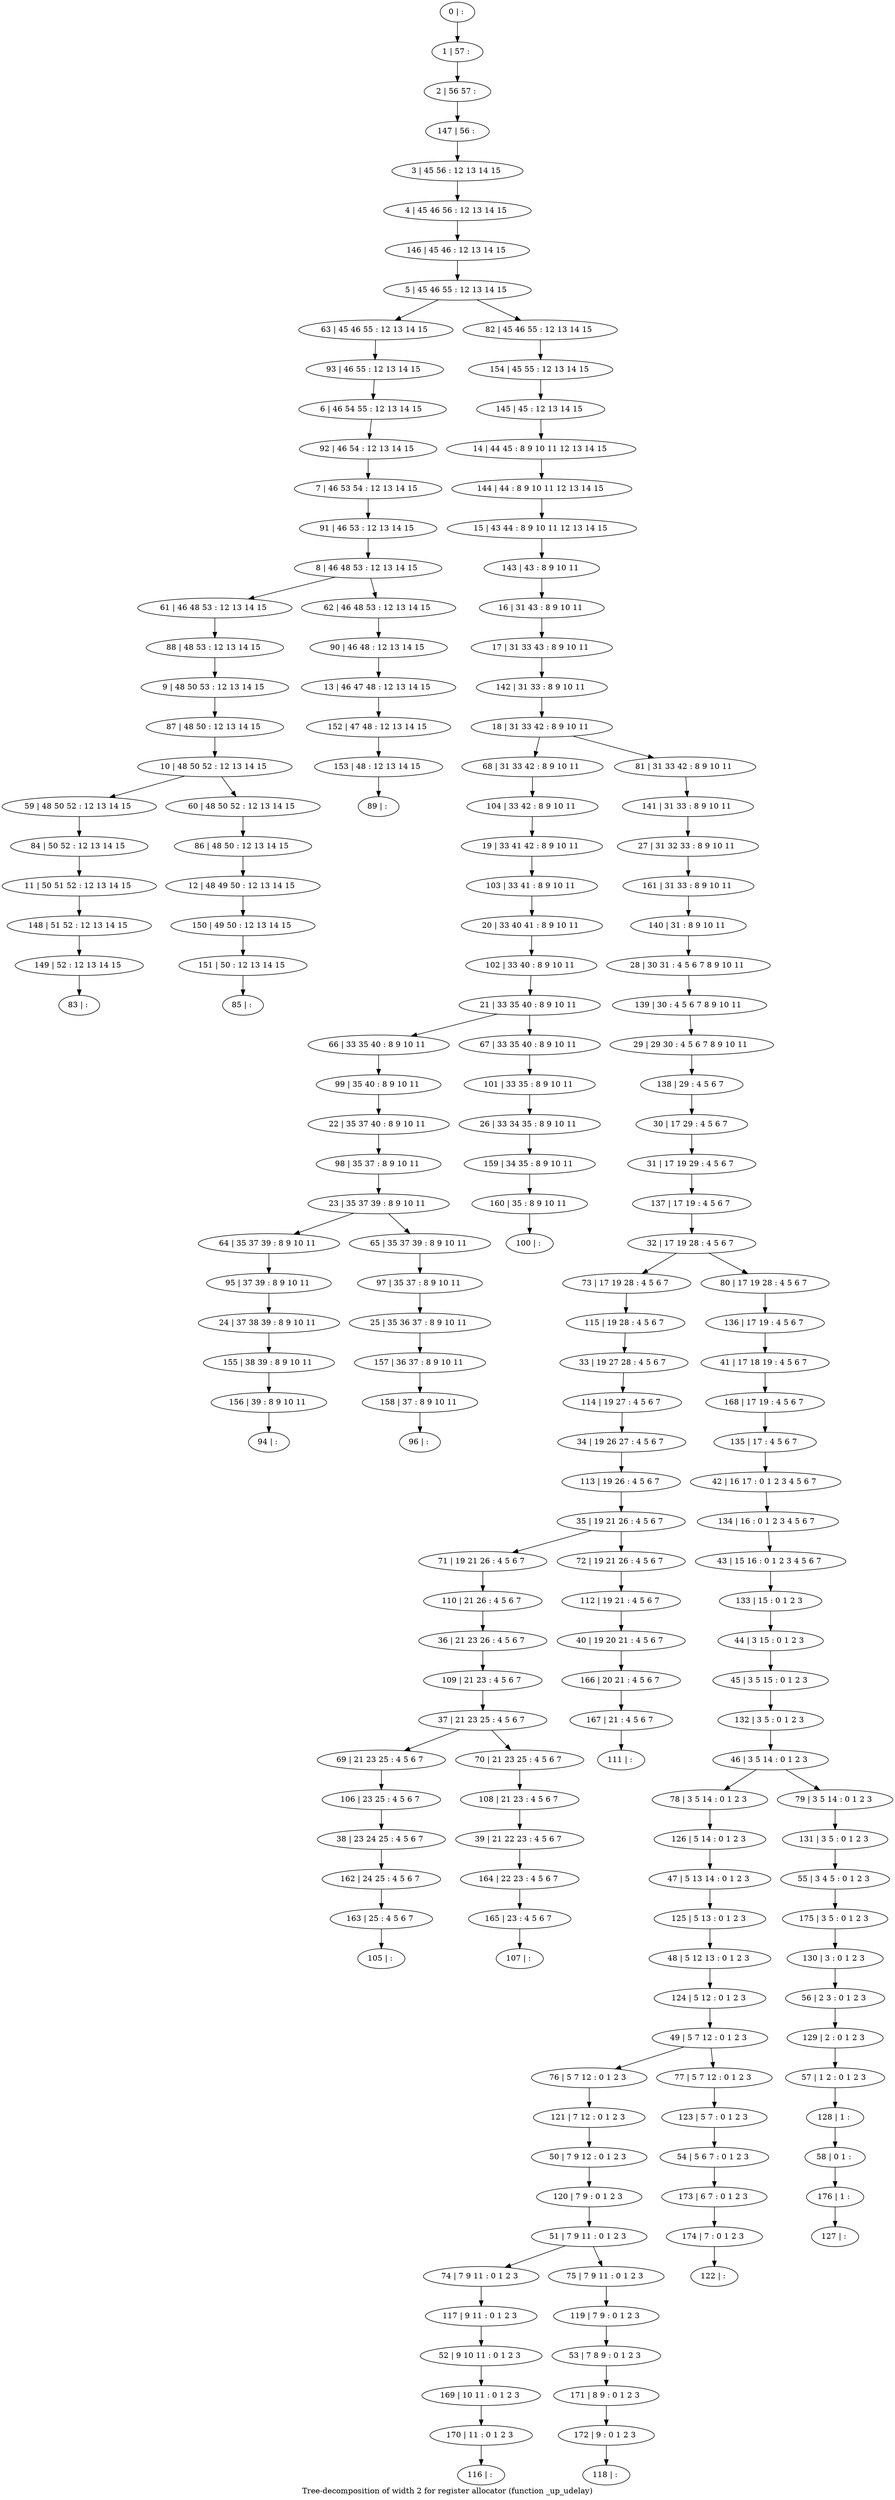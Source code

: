 digraph G {
graph [label="Tree-decomposition of width 2 for register allocator (function _up_udelay)"]
0[label="0 | : "];
1[label="1 | 57 : "];
2[label="2 | 56 57 : "];
3[label="3 | 45 56 : 12 13 14 15 "];
4[label="4 | 45 46 56 : 12 13 14 15 "];
5[label="5 | 45 46 55 : 12 13 14 15 "];
6[label="6 | 46 54 55 : 12 13 14 15 "];
7[label="7 | 46 53 54 : 12 13 14 15 "];
8[label="8 | 46 48 53 : 12 13 14 15 "];
9[label="9 | 48 50 53 : 12 13 14 15 "];
10[label="10 | 48 50 52 : 12 13 14 15 "];
11[label="11 | 50 51 52 : 12 13 14 15 "];
12[label="12 | 48 49 50 : 12 13 14 15 "];
13[label="13 | 46 47 48 : 12 13 14 15 "];
14[label="14 | 44 45 : 8 9 10 11 12 13 14 15 "];
15[label="15 | 43 44 : 8 9 10 11 12 13 14 15 "];
16[label="16 | 31 43 : 8 9 10 11 "];
17[label="17 | 31 33 43 : 8 9 10 11 "];
18[label="18 | 31 33 42 : 8 9 10 11 "];
19[label="19 | 33 41 42 : 8 9 10 11 "];
20[label="20 | 33 40 41 : 8 9 10 11 "];
21[label="21 | 33 35 40 : 8 9 10 11 "];
22[label="22 | 35 37 40 : 8 9 10 11 "];
23[label="23 | 35 37 39 : 8 9 10 11 "];
24[label="24 | 37 38 39 : 8 9 10 11 "];
25[label="25 | 35 36 37 : 8 9 10 11 "];
26[label="26 | 33 34 35 : 8 9 10 11 "];
27[label="27 | 31 32 33 : 8 9 10 11 "];
28[label="28 | 30 31 : 4 5 6 7 8 9 10 11 "];
29[label="29 | 29 30 : 4 5 6 7 8 9 10 11 "];
30[label="30 | 17 29 : 4 5 6 7 "];
31[label="31 | 17 19 29 : 4 5 6 7 "];
32[label="32 | 17 19 28 : 4 5 6 7 "];
33[label="33 | 19 27 28 : 4 5 6 7 "];
34[label="34 | 19 26 27 : 4 5 6 7 "];
35[label="35 | 19 21 26 : 4 5 6 7 "];
36[label="36 | 21 23 26 : 4 5 6 7 "];
37[label="37 | 21 23 25 : 4 5 6 7 "];
38[label="38 | 23 24 25 : 4 5 6 7 "];
39[label="39 | 21 22 23 : 4 5 6 7 "];
40[label="40 | 19 20 21 : 4 5 6 7 "];
41[label="41 | 17 18 19 : 4 5 6 7 "];
42[label="42 | 16 17 : 0 1 2 3 4 5 6 7 "];
43[label="43 | 15 16 : 0 1 2 3 4 5 6 7 "];
44[label="44 | 3 15 : 0 1 2 3 "];
45[label="45 | 3 5 15 : 0 1 2 3 "];
46[label="46 | 3 5 14 : 0 1 2 3 "];
47[label="47 | 5 13 14 : 0 1 2 3 "];
48[label="48 | 5 12 13 : 0 1 2 3 "];
49[label="49 | 5 7 12 : 0 1 2 3 "];
50[label="50 | 7 9 12 : 0 1 2 3 "];
51[label="51 | 7 9 11 : 0 1 2 3 "];
52[label="52 | 9 10 11 : 0 1 2 3 "];
53[label="53 | 7 8 9 : 0 1 2 3 "];
54[label="54 | 5 6 7 : 0 1 2 3 "];
55[label="55 | 3 4 5 : 0 1 2 3 "];
56[label="56 | 2 3 : 0 1 2 3 "];
57[label="57 | 1 2 : 0 1 2 3 "];
58[label="58 | 0 1 : "];
59[label="59 | 48 50 52 : 12 13 14 15 "];
60[label="60 | 48 50 52 : 12 13 14 15 "];
61[label="61 | 46 48 53 : 12 13 14 15 "];
62[label="62 | 46 48 53 : 12 13 14 15 "];
63[label="63 | 45 46 55 : 12 13 14 15 "];
64[label="64 | 35 37 39 : 8 9 10 11 "];
65[label="65 | 35 37 39 : 8 9 10 11 "];
66[label="66 | 33 35 40 : 8 9 10 11 "];
67[label="67 | 33 35 40 : 8 9 10 11 "];
68[label="68 | 31 33 42 : 8 9 10 11 "];
69[label="69 | 21 23 25 : 4 5 6 7 "];
70[label="70 | 21 23 25 : 4 5 6 7 "];
71[label="71 | 19 21 26 : 4 5 6 7 "];
72[label="72 | 19 21 26 : 4 5 6 7 "];
73[label="73 | 17 19 28 : 4 5 6 7 "];
74[label="74 | 7 9 11 : 0 1 2 3 "];
75[label="75 | 7 9 11 : 0 1 2 3 "];
76[label="76 | 5 7 12 : 0 1 2 3 "];
77[label="77 | 5 7 12 : 0 1 2 3 "];
78[label="78 | 3 5 14 : 0 1 2 3 "];
79[label="79 | 3 5 14 : 0 1 2 3 "];
80[label="80 | 17 19 28 : 4 5 6 7 "];
81[label="81 | 31 33 42 : 8 9 10 11 "];
82[label="82 | 45 46 55 : 12 13 14 15 "];
83[label="83 | : "];
84[label="84 | 50 52 : 12 13 14 15 "];
85[label="85 | : "];
86[label="86 | 48 50 : 12 13 14 15 "];
87[label="87 | 48 50 : 12 13 14 15 "];
88[label="88 | 48 53 : 12 13 14 15 "];
89[label="89 | : "];
90[label="90 | 46 48 : 12 13 14 15 "];
91[label="91 | 46 53 : 12 13 14 15 "];
92[label="92 | 46 54 : 12 13 14 15 "];
93[label="93 | 46 55 : 12 13 14 15 "];
94[label="94 | : "];
95[label="95 | 37 39 : 8 9 10 11 "];
96[label="96 | : "];
97[label="97 | 35 37 : 8 9 10 11 "];
98[label="98 | 35 37 : 8 9 10 11 "];
99[label="99 | 35 40 : 8 9 10 11 "];
100[label="100 | : "];
101[label="101 | 33 35 : 8 9 10 11 "];
102[label="102 | 33 40 : 8 9 10 11 "];
103[label="103 | 33 41 : 8 9 10 11 "];
104[label="104 | 33 42 : 8 9 10 11 "];
105[label="105 | : "];
106[label="106 | 23 25 : 4 5 6 7 "];
107[label="107 | : "];
108[label="108 | 21 23 : 4 5 6 7 "];
109[label="109 | 21 23 : 4 5 6 7 "];
110[label="110 | 21 26 : 4 5 6 7 "];
111[label="111 | : "];
112[label="112 | 19 21 : 4 5 6 7 "];
113[label="113 | 19 26 : 4 5 6 7 "];
114[label="114 | 19 27 : 4 5 6 7 "];
115[label="115 | 19 28 : 4 5 6 7 "];
116[label="116 | : "];
117[label="117 | 9 11 : 0 1 2 3 "];
118[label="118 | : "];
119[label="119 | 7 9 : 0 1 2 3 "];
120[label="120 | 7 9 : 0 1 2 3 "];
121[label="121 | 7 12 : 0 1 2 3 "];
122[label="122 | : "];
123[label="123 | 5 7 : 0 1 2 3 "];
124[label="124 | 5 12 : 0 1 2 3 "];
125[label="125 | 5 13 : 0 1 2 3 "];
126[label="126 | 5 14 : 0 1 2 3 "];
127[label="127 | : "];
128[label="128 | 1 : "];
129[label="129 | 2 : 0 1 2 3 "];
130[label="130 | 3 : 0 1 2 3 "];
131[label="131 | 3 5 : 0 1 2 3 "];
132[label="132 | 3 5 : 0 1 2 3 "];
133[label="133 | 15 : 0 1 2 3 "];
134[label="134 | 16 : 0 1 2 3 4 5 6 7 "];
135[label="135 | 17 : 4 5 6 7 "];
136[label="136 | 17 19 : 4 5 6 7 "];
137[label="137 | 17 19 : 4 5 6 7 "];
138[label="138 | 29 : 4 5 6 7 "];
139[label="139 | 30 : 4 5 6 7 8 9 10 11 "];
140[label="140 | 31 : 8 9 10 11 "];
141[label="141 | 31 33 : 8 9 10 11 "];
142[label="142 | 31 33 : 8 9 10 11 "];
143[label="143 | 43 : 8 9 10 11 "];
144[label="144 | 44 : 8 9 10 11 12 13 14 15 "];
145[label="145 | 45 : 12 13 14 15 "];
146[label="146 | 45 46 : 12 13 14 15 "];
147[label="147 | 56 : "];
148[label="148 | 51 52 : 12 13 14 15 "];
149[label="149 | 52 : 12 13 14 15 "];
150[label="150 | 49 50 : 12 13 14 15 "];
151[label="151 | 50 : 12 13 14 15 "];
152[label="152 | 47 48 : 12 13 14 15 "];
153[label="153 | 48 : 12 13 14 15 "];
154[label="154 | 45 55 : 12 13 14 15 "];
155[label="155 | 38 39 : 8 9 10 11 "];
156[label="156 | 39 : 8 9 10 11 "];
157[label="157 | 36 37 : 8 9 10 11 "];
158[label="158 | 37 : 8 9 10 11 "];
159[label="159 | 34 35 : 8 9 10 11 "];
160[label="160 | 35 : 8 9 10 11 "];
161[label="161 | 31 33 : 8 9 10 11 "];
162[label="162 | 24 25 : 4 5 6 7 "];
163[label="163 | 25 : 4 5 6 7 "];
164[label="164 | 22 23 : 4 5 6 7 "];
165[label="165 | 23 : 4 5 6 7 "];
166[label="166 | 20 21 : 4 5 6 7 "];
167[label="167 | 21 : 4 5 6 7 "];
168[label="168 | 17 19 : 4 5 6 7 "];
169[label="169 | 10 11 : 0 1 2 3 "];
170[label="170 | 11 : 0 1 2 3 "];
171[label="171 | 8 9 : 0 1 2 3 "];
172[label="172 | 9 : 0 1 2 3 "];
173[label="173 | 6 7 : 0 1 2 3 "];
174[label="174 | 7 : 0 1 2 3 "];
175[label="175 | 3 5 : 0 1 2 3 "];
176[label="176 | 1 : "];
0->1 ;
1->2 ;
3->4 ;
16->17 ;
30->31 ;
44->45 ;
10->59 ;
10->60 ;
8->61 ;
8->62 ;
5->63 ;
23->64 ;
23->65 ;
21->66 ;
21->67 ;
18->68 ;
37->69 ;
37->70 ;
35->71 ;
35->72 ;
32->73 ;
51->74 ;
51->75 ;
49->76 ;
49->77 ;
46->78 ;
46->79 ;
32->80 ;
18->81 ;
5->82 ;
84->11 ;
59->84 ;
86->12 ;
60->86 ;
87->10 ;
9->87 ;
88->9 ;
61->88 ;
90->13 ;
62->90 ;
91->8 ;
7->91 ;
92->7 ;
6->92 ;
93->6 ;
63->93 ;
95->24 ;
64->95 ;
97->25 ;
65->97 ;
98->23 ;
22->98 ;
99->22 ;
66->99 ;
101->26 ;
67->101 ;
102->21 ;
20->102 ;
103->20 ;
19->103 ;
104->19 ;
68->104 ;
106->38 ;
69->106 ;
108->39 ;
70->108 ;
109->37 ;
36->109 ;
110->36 ;
71->110 ;
112->40 ;
72->112 ;
113->35 ;
34->113 ;
114->34 ;
33->114 ;
115->33 ;
73->115 ;
117->52 ;
74->117 ;
119->53 ;
75->119 ;
120->51 ;
50->120 ;
121->50 ;
76->121 ;
123->54 ;
77->123 ;
124->49 ;
48->124 ;
125->48 ;
47->125 ;
126->47 ;
78->126 ;
128->58 ;
57->128 ;
129->57 ;
56->129 ;
130->56 ;
131->55 ;
79->131 ;
132->46 ;
45->132 ;
133->44 ;
43->133 ;
134->43 ;
42->134 ;
135->42 ;
136->41 ;
80->136 ;
137->32 ;
31->137 ;
138->30 ;
29->138 ;
139->29 ;
28->139 ;
140->28 ;
141->27 ;
81->141 ;
142->18 ;
17->142 ;
143->16 ;
15->143 ;
144->15 ;
14->144 ;
145->14 ;
146->5 ;
4->146 ;
147->3 ;
2->147 ;
11->148 ;
149->83 ;
148->149 ;
12->150 ;
151->85 ;
150->151 ;
13->152 ;
153->89 ;
152->153 ;
154->145 ;
82->154 ;
24->155 ;
156->94 ;
155->156 ;
25->157 ;
158->96 ;
157->158 ;
26->159 ;
160->100 ;
159->160 ;
161->140 ;
27->161 ;
38->162 ;
163->105 ;
162->163 ;
39->164 ;
165->107 ;
164->165 ;
40->166 ;
167->111 ;
166->167 ;
168->135 ;
41->168 ;
52->169 ;
170->116 ;
169->170 ;
53->171 ;
172->118 ;
171->172 ;
54->173 ;
174->122 ;
173->174 ;
175->130 ;
55->175 ;
176->127 ;
58->176 ;
}
